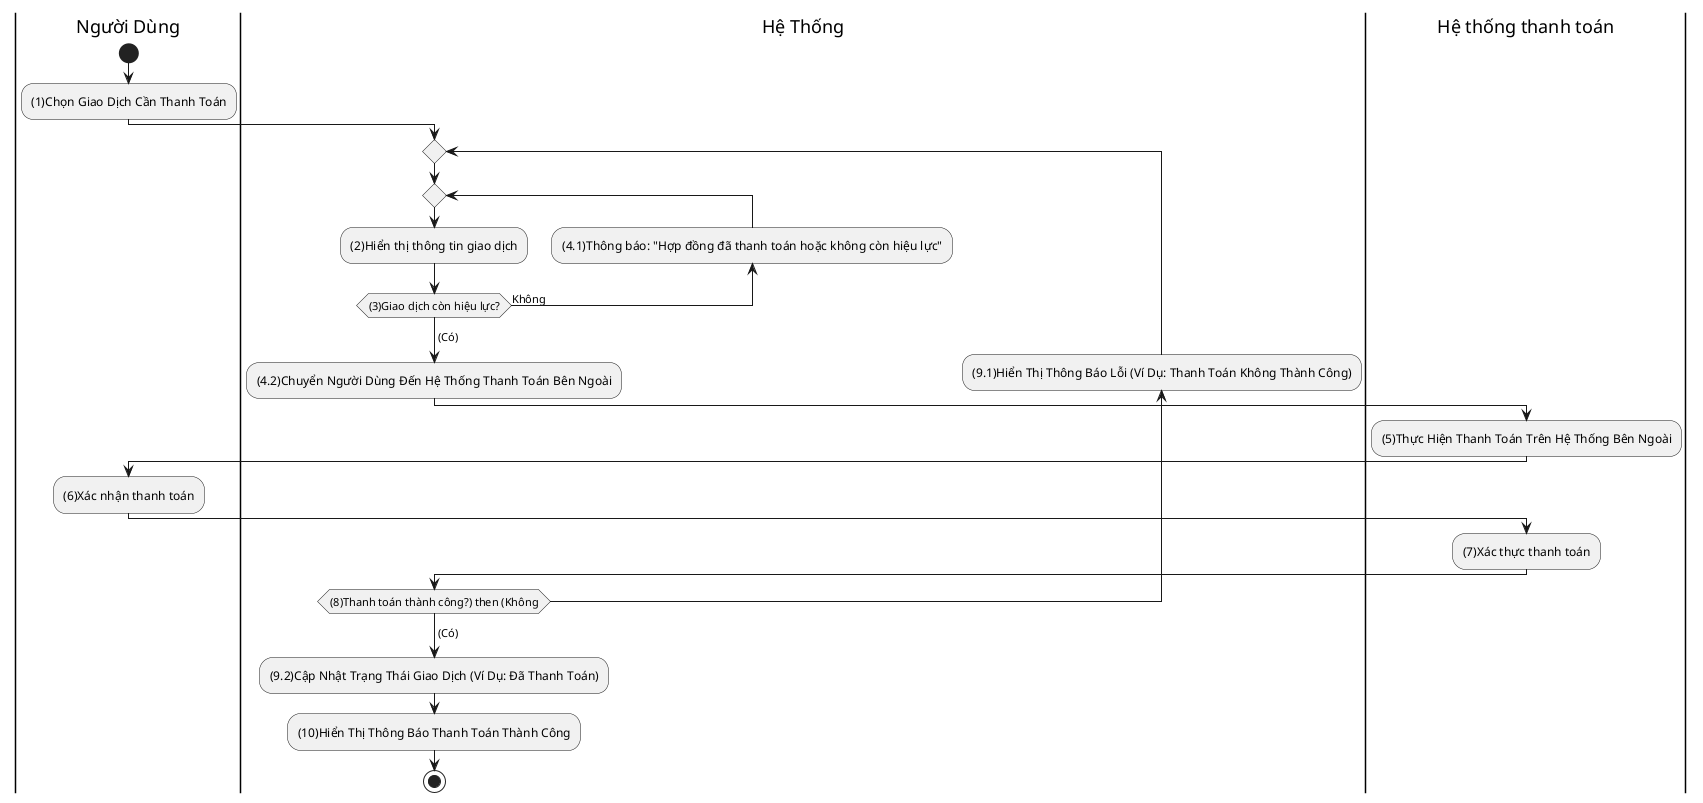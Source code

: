 @startuml
|Người Dùng|
start
:(1)Chọn Giao Dịch Cần Thanh Toán;
|Hệ Thống|
repeat
  repeat
  :(2)Hiển thị thông tin giao dịch;
  backward :(4.1)Thông báo: "Hợp đồng đã thanh toán hoặc không còn hiệu lực";
  repeat while ((3)Giao dịch còn hiệu lực?) is (Không) 
  -> (Có);
    |Hệ Thống|
    :(4.2)Chuyển Người Dùng Đến Hệ Thống Thanh Toán Bên Ngoài;
    |Hệ thống thanh toán|
    :(5)Thực Hiện Thanh Toán Trên Hệ Thống Bên Ngoài;
    |Người Dùng|
    :(6)Xác nhận thanh toán;
    |Hệ thống thanh toán|
    :(7)Xác thực thanh toán;
    |Hệ Thống|
    backward :(9.1)Hiển Thị Thông Báo Lỗi (Ví Dụ: Thanh Toán Không Thành Công);
    repeat while ((8)Thanh toán thành công?) then (Không)
    -> (Có);
      |Hệ Thống|
      :(9.2)Cập Nhật Trạng Thái Giao Dịch (Ví Dụ: Đã Thanh Toán);
      :(10)Hiển Thị Thông Báo Thanh Toán Thành Công;
stop
@enduml
